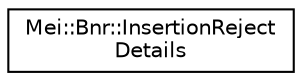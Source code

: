 digraph "Graphical Class Hierarchy"
{
  edge [fontname="Helvetica",fontsize="10",labelfontname="Helvetica",labelfontsize="10"];
  node [fontname="Helvetica",fontsize="10",shape=record];
  rankdir="LR";
  Node1 [label="Mei::Bnr::InsertionReject\lDetails",height=0.2,width=0.4,color="black", fillcolor="white", style="filled",URL="$a00041.html",tooltip="InsertionRejectDetails "];
}
